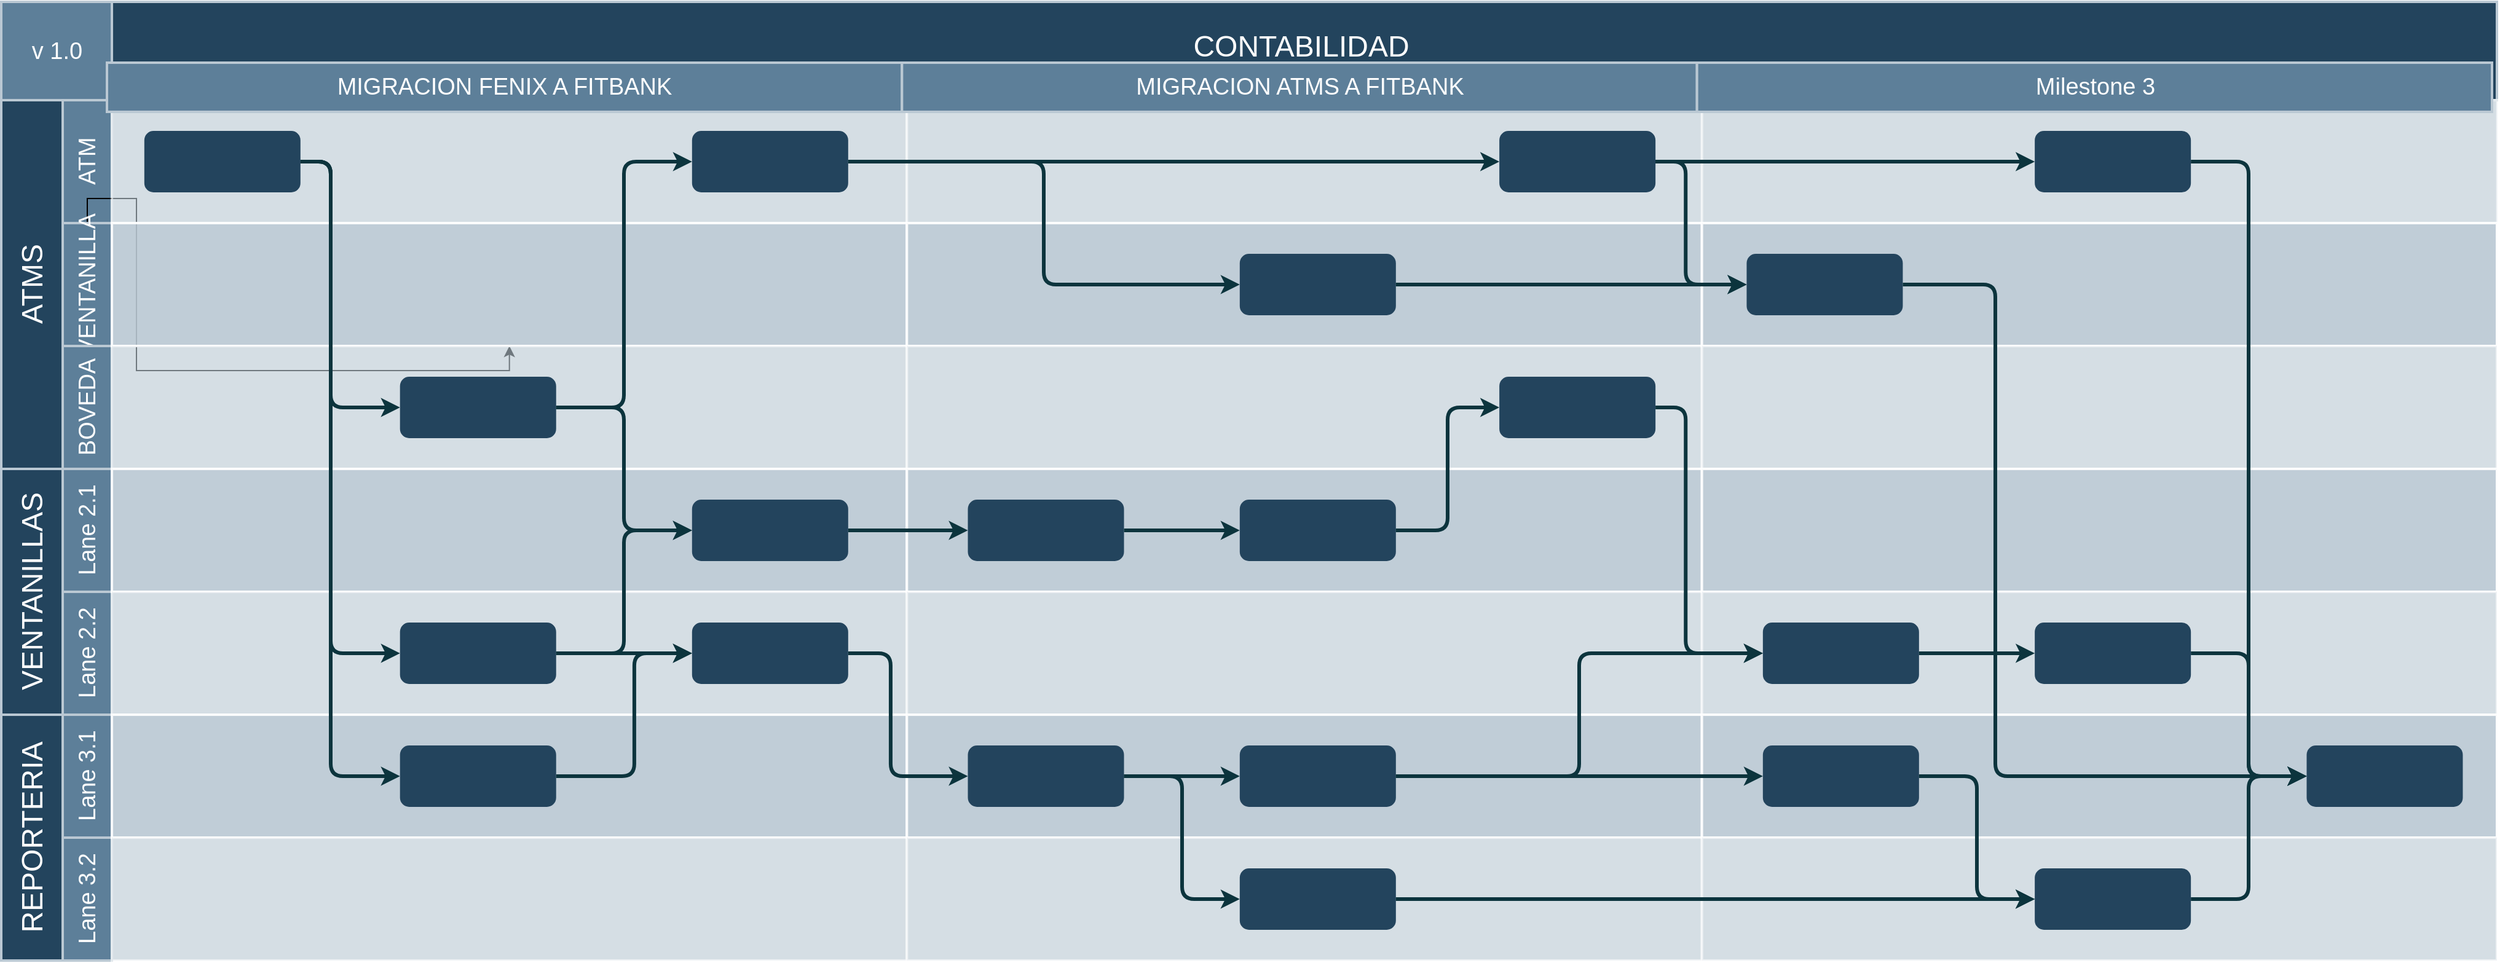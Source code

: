 <mxfile version="20.8.10" type="github" pages="4">
  <diagram id="6a731a19-8d31-9384-78a2-239565b7b9f0" name="Page-1">
    <mxGraphModel dx="1104" dy="-360" grid="1" gridSize="10" guides="1" tooltips="1" connect="1" arrows="1" fold="1" page="1" pageScale="1" pageWidth="1169" pageHeight="827" background="none" math="0" shadow="0">
      <root>
        <mxCell id="0" />
        <mxCell id="1" parent="0" />
        <mxCell id="56" value="CONTABILIDAD" style="strokeColor=#BAC8D3;fillColor=#23445D;fontSize=24;strokeWidth=2;fontFamily=Helvetica;html=1;fontColor=#FFFFFF;fontStyle=0;spacingBottom=8;spacingRight=0;spacingLeft=83;" parent="1" vertex="1">
          <mxGeometry x="154" y="850.5" width="2030" height="80" as="geometry" />
        </mxCell>
        <mxCell id="57" value="ATMS" style="strokeColor=#BAC8D3;fillColor=#23445D;fontSize=24;strokeWidth=2;horizontal=0;fontFamily=Helvetica;html=1;fontColor=#FFFFFF;fontStyle=0" parent="1" vertex="1">
          <mxGeometry x="154" y="930.5" width="50" height="300" as="geometry" />
        </mxCell>
        <mxCell id="58" value="ATM" style="strokeColor=#BAC8D3;fillColor=#5d7f99;fontSize=19;strokeWidth=2;horizontal=0;fontFamily=Helvetica;html=1;labelBackgroundColor=none;fontColor=#FFFFFF;" parent="1" vertex="1">
          <mxGeometry x="204" y="930.5" width="40" height="100" as="geometry" />
        </mxCell>
        <mxCell id="59" value="v 1.0" style="strokeColor=#BAC8D3;fillColor=#5d7f99;fontSize=19;strokeWidth=2;fontFamily=Helvetica;html=1;labelBackgroundColor=none;fontColor=#FFFFFF;" parent="1" vertex="1">
          <mxGeometry x="154" y="850.5" width="90" height="80" as="geometry" />
        </mxCell>
        <mxCell id="NTstDmenuC4A9_aLlz0u-143" value="" style="edgeStyle=orthogonalEdgeStyle;rounded=0;orthogonalLoop=1;jettySize=auto;html=1;" parent="1" source="60" target="69" edge="1">
          <mxGeometry relative="1" as="geometry" />
        </mxCell>
        <mxCell id="60" value="VENTANILLA" style="strokeColor=#BAC8D3;fillColor=#5d7f99;fontSize=19;strokeWidth=2;horizontal=0;fontFamily=Helvetica;html=1;labelBackgroundColor=none;fontColor=#FFFFFF;" parent="1" vertex="1">
          <mxGeometry x="204" y="1030.5" width="40" height="100" as="geometry" />
        </mxCell>
        <mxCell id="61" value="BOVEDA" style="strokeColor=#BAC8D3;fillColor=#5d7f99;fontSize=19;strokeWidth=2;horizontal=0;fontFamily=Helvetica;html=1;labelBackgroundColor=none;fontColor=#FFFFFF;" parent="1" vertex="1">
          <mxGeometry x="204" y="1130.5" width="40" height="100" as="geometry" />
        </mxCell>
        <mxCell id="62" value="Lane 2.2" style="strokeColor=#BAC8D3;fillColor=#5d7f99;fontSize=19;strokeWidth=2;horizontal=0;fontFamily=Helvetica;html=1;labelBackgroundColor=none;fontColor=#FFFFFF;" parent="1" vertex="1">
          <mxGeometry x="204" y="1330.5" width="40" height="100" as="geometry" />
        </mxCell>
        <mxCell id="63" value="Lane 2.1" style="strokeColor=#BAC8D3;fillColor=#5d7f99;fontSize=19;strokeWidth=2;horizontal=0;fontFamily=Helvetica;html=1;labelBackgroundColor=none;fontColor=#FFFFFF;" parent="1" vertex="1">
          <mxGeometry x="204" y="1230.5" width="40" height="100" as="geometry" />
        </mxCell>
        <mxCell id="64" value="VENTANILLAS" style="strokeColor=#BAC8D3;fillColor=#23445D;fontSize=24;strokeWidth=2;horizontal=0;fontFamily=Helvetica;html=1;fontColor=#FFFFFF;fontStyle=0" parent="1" vertex="1">
          <mxGeometry x="154" y="1230.5" width="50" height="200" as="geometry" />
        </mxCell>
        <mxCell id="65" value="Lane 3.2" style="strokeColor=#BAC8D3;fillColor=#5d7f99;fontSize=19;strokeWidth=2;horizontal=0;fontFamily=Helvetica;html=1;labelBackgroundColor=none;fontColor=#FFFFFF;" parent="1" vertex="1">
          <mxGeometry x="204" y="1530.5" width="40" height="100" as="geometry" />
        </mxCell>
        <mxCell id="66" value="Lane 3.1" style="strokeColor=#BAC8D3;fillColor=#5d7f99;fontSize=19;strokeWidth=2;horizontal=0;fontFamily=Helvetica;html=1;labelBackgroundColor=none;fontColor=#FFFFFF;" parent="1" vertex="1">
          <mxGeometry x="204" y="1430.5" width="40" height="100" as="geometry" />
        </mxCell>
        <mxCell id="67" value="REPORTERIA" style="strokeColor=#BAC8D3;fillColor=#23445D;fontSize=24;strokeWidth=2;horizontal=0;fontFamily=Helvetica;html=1;fontColor=#FFFFFF;fontStyle=0" parent="1" vertex="1">
          <mxGeometry x="154" y="1430.5" width="50" height="200" as="geometry" />
        </mxCell>
        <mxCell id="68" value="" style="strokeColor=#FFFFFF;fillColor=#BAC8D3;fontSize=18;strokeWidth=2;fontFamily=Helvetica;html=1;opacity=60;" parent="1" vertex="1">
          <mxGeometry x="244" y="930.5" width="646.667" height="100" as="geometry" />
        </mxCell>
        <mxCell id="69" value="" style="strokeColor=#FFFFFF;fillColor=#BAC8D3;fontSize=18;strokeWidth=2;fontFamily=Helvetica;html=1;opacity=90;" parent="1" vertex="1">
          <mxGeometry x="244" y="1030.5" width="646.667" height="100" as="geometry" />
        </mxCell>
        <mxCell id="70" value="" style="strokeColor=#FFFFFF;fillColor=#BAC8D3;fontSize=18;strokeWidth=2;fontFamily=Helvetica;html=1;opacity=60;" parent="1" vertex="1">
          <mxGeometry x="244" y="1130.5" width="646.667" height="100" as="geometry" />
        </mxCell>
        <mxCell id="71" value="" style="strokeColor=#FFFFFF;fillColor=#BAC8D3;fontSize=18;strokeWidth=2;fontFamily=Helvetica;html=1;opacity=90;" parent="1" vertex="1">
          <mxGeometry x="244" y="1230.5" width="646.667" height="100" as="geometry" />
        </mxCell>
        <mxCell id="72" value="" style="strokeColor=#FFFFFF;fillColor=#BAC8D3;fontSize=18;strokeWidth=2;fontFamily=Helvetica;html=1;opacity=60;" parent="1" vertex="1">
          <mxGeometry x="244" y="1330.5" width="646.667" height="100" as="geometry" />
        </mxCell>
        <mxCell id="73" value="" style="strokeColor=#FFFFFF;fillColor=#BAC8D3;fontSize=18;strokeWidth=2;fontFamily=Helvetica;html=1;opacity=90;" parent="1" vertex="1">
          <mxGeometry x="244" y="1430.5" width="646.667" height="100" as="geometry" />
        </mxCell>
        <mxCell id="74" value="" style="strokeColor=#FFFFFF;fillColor=#BAC8D3;fontSize=18;strokeWidth=2;fontFamily=Helvetica;html=1;opacity=60;" parent="1" vertex="1">
          <mxGeometry x="244" y="1530.5" width="646.667" height="100" as="geometry" />
        </mxCell>
        <mxCell id="75" value="" style="strokeColor=#FFFFFF;fillColor=#BAC8D3;fontSize=18;strokeWidth=2;fontFamily=Helvetica;html=1;opacity=60;" parent="1" vertex="1">
          <mxGeometry x="890.667" y="930.5" width="647" height="100" as="geometry" />
        </mxCell>
        <mxCell id="76" value="" style="strokeColor=#FFFFFF;fillColor=#BAC8D3;fontSize=18;strokeWidth=2;fontFamily=Helvetica;html=1;opacity=90;" parent="1" vertex="1">
          <mxGeometry x="890.667" y="1030.5" width="646.667" height="100" as="geometry" />
        </mxCell>
        <mxCell id="77" value="" style="strokeColor=#FFFFFF;fillColor=#BAC8D3;fontSize=18;strokeWidth=2;fontFamily=Helvetica;html=1;opacity=60;" parent="1" vertex="1">
          <mxGeometry x="890.667" y="1130.5" width="646.667" height="100" as="geometry" />
        </mxCell>
        <mxCell id="78" value="" style="strokeColor=#FFFFFF;fillColor=#BAC8D3;fontSize=18;strokeWidth=2;fontFamily=Helvetica;html=1;opacity=90;" parent="1" vertex="1">
          <mxGeometry x="890.667" y="1230.5" width="646.667" height="100" as="geometry" />
        </mxCell>
        <mxCell id="79" value="" style="strokeColor=#FFFFFF;fillColor=#BAC8D3;fontSize=18;strokeWidth=2;fontFamily=Helvetica;html=1;opacity=60;" parent="1" vertex="1">
          <mxGeometry x="890.667" y="1330.5" width="646.667" height="100" as="geometry" />
        </mxCell>
        <mxCell id="80" value="" style="strokeColor=#FFFFFF;fillColor=#BAC8D3;fontSize=18;strokeWidth=2;fontFamily=Helvetica;html=1;opacity=90;" parent="1" vertex="1">
          <mxGeometry x="890.667" y="1430.5" width="646.667" height="100" as="geometry" />
        </mxCell>
        <mxCell id="81" value="" style="strokeColor=#FFFFFF;fillColor=#BAC8D3;fontSize=18;strokeWidth=2;fontFamily=Helvetica;html=1;opacity=60;fontStyle=4" parent="1" vertex="1">
          <mxGeometry x="890.667" y="1530.5" width="646.667" height="100" as="geometry" />
        </mxCell>
        <mxCell id="82" value="" style="strokeColor=#FFFFFF;fillColor=#BAC8D3;fontSize=18;strokeWidth=2;fontFamily=Helvetica;html=1;opacity=60;" parent="1" vertex="1">
          <mxGeometry x="1537.333" y="930.5" width="647" height="100" as="geometry" />
        </mxCell>
        <mxCell id="83" value="" style="strokeColor=#FFFFFF;fillColor=#BAC8D3;fontSize=18;strokeWidth=2;fontFamily=Helvetica;html=1;opacity=90;" parent="1" vertex="1">
          <mxGeometry x="1537.333" y="1030.5" width="646.667" height="100" as="geometry" />
        </mxCell>
        <mxCell id="84" value="" style="strokeColor=#FFFFFF;fillColor=#BAC8D3;fontSize=18;strokeWidth=2;fontFamily=Helvetica;html=1;opacity=60;" parent="1" vertex="1">
          <mxGeometry x="1537.333" y="1130.5" width="646.667" height="100" as="geometry" />
        </mxCell>
        <mxCell id="85" value="" style="strokeColor=#FFFFFF;fillColor=#BAC8D3;fontSize=18;strokeWidth=2;fontFamily=Helvetica;html=1;opacity=90;" parent="1" vertex="1">
          <mxGeometry x="1537.333" y="1230.5" width="646.667" height="100" as="geometry" />
        </mxCell>
        <mxCell id="86" value="" style="strokeColor=#FFFFFF;fillColor=#BAC8D3;fontSize=18;strokeWidth=2;fontFamily=Helvetica;html=1;opacity=60;" parent="1" vertex="1">
          <mxGeometry x="1537.333" y="1330.5" width="646.667" height="100" as="geometry" />
        </mxCell>
        <mxCell id="87" value="" style="strokeColor=#FFFFFF;fillColor=#BAC8D3;fontSize=18;strokeWidth=2;fontFamily=Helvetica;html=1;opacity=90;" parent="1" vertex="1">
          <mxGeometry x="1537.333" y="1430.5" width="646.667" height="100" as="geometry" />
        </mxCell>
        <mxCell id="88" value="" style="strokeColor=#FFFFFF;fillColor=#BAC8D3;fontSize=18;strokeWidth=2;fontFamily=Helvetica;html=1;opacity=60;fontStyle=4" parent="1" vertex="1">
          <mxGeometry x="1537.333" y="1530.5" width="646.667" height="100" as="geometry" />
        </mxCell>
        <mxCell id="89" style="edgeStyle=orthogonalEdgeStyle;rounded=1;jumpStyle=none;html=1;exitX=1;exitY=0.5;entryX=0;entryY=0.5;labelBackgroundColor=#ffffff;startArrow=none;startFill=0;endArrow=classic;jettySize=auto;orthogonalLoop=1;strokeColor=#0C343D;strokeWidth=3;fontFamily=Helvetica;fontSize=11;fontColor=#000000;" parent="1" source="90" target="92" edge="1">
          <mxGeometry relative="1" as="geometry">
            <Array as="points">
              <mxPoint x="422" y="980.5" />
              <mxPoint x="422" y="1180.5" />
            </Array>
          </mxGeometry>
        </mxCell>
        <mxCell id="90" value="" style="rounded=1;fillColor=#23445D;strokeColor=none;strokeWidth=2;fontFamily=Helvetica;html=1;gradientColor=none;" parent="1" vertex="1">
          <mxGeometry x="270.395" y="955.5" width="127" height="50" as="geometry" />
        </mxCell>
        <mxCell id="91" value="" style="rounded=1;fillColor=#23445D;strokeColor=none;strokeWidth=2;fontFamily=Helvetica;html=1;gradientColor=none;" parent="1" vertex="1">
          <mxGeometry x="715.905" y="955.5" width="127" height="50" as="geometry" />
        </mxCell>
        <mxCell id="92" value="" style="rounded=1;fillColor=#23445D;strokeColor=none;strokeWidth=2;fontFamily=Helvetica;html=1;gradientColor=none;" parent="1" vertex="1">
          <mxGeometry x="478.354" y="1155.5" width="127" height="50" as="geometry" />
        </mxCell>
        <mxCell id="93" value="" style="rounded=1;fillColor=#23445D;strokeColor=none;strokeWidth=2;fontFamily=Helvetica;html=1;gradientColor=none;" parent="1" vertex="1">
          <mxGeometry x="715.905" y="1255.5" width="127" height="50" as="geometry" />
        </mxCell>
        <mxCell id="94" value="" style="rounded=1;fillColor=#23445D;strokeColor=none;strokeWidth=2;fontFamily=Helvetica;html=1;gradientColor=none;" parent="1" vertex="1">
          <mxGeometry x="715.905" y="1355.5" width="127" height="50" as="geometry" />
        </mxCell>
        <mxCell id="95" value="" style="rounded=1;fillColor=#23445D;strokeColor=none;strokeWidth=2;fontFamily=Helvetica;html=1;gradientColor=none;" parent="1" vertex="1">
          <mxGeometry x="478.354" y="1455.5" width="127" height="50" as="geometry" />
        </mxCell>
        <mxCell id="96" value="" style="rounded=1;fillColor=#23445D;strokeColor=none;strokeWidth=2;fontFamily=Helvetica;html=1;gradientColor=none;" parent="1" vertex="1">
          <mxGeometry x="478.354" y="1355.5" width="127" height="50" as="geometry" />
        </mxCell>
        <mxCell id="97" value="" style="rounded=1;fillColor=#23445D;strokeColor=none;strokeWidth=2;fontFamily=Helvetica;html=1;gradientColor=none;" parent="1" vertex="1">
          <mxGeometry x="1161.415" y="1055.5" width="127" height="50" as="geometry" />
        </mxCell>
        <mxCell id="98" value="" style="rounded=1;fillColor=#23445D;strokeColor=none;strokeWidth=2;fontFamily=Helvetica;html=1;gradientColor=none;" parent="1" vertex="1">
          <mxGeometry x="1372.571" y="955.5" width="127" height="50" as="geometry" />
        </mxCell>
        <mxCell id="99" value="" style="rounded=1;fillColor=#23445D;strokeColor=none;strokeWidth=2;gradientColor=none;fontFamily=Helvetica;html=1;" parent="1" vertex="1">
          <mxGeometry x="2029.238" y="1455.5" width="127" height="50" as="geometry" />
        </mxCell>
        <mxCell id="100" value="" style="rounded=1;fillColor=#23445D;strokeColor=none;strokeWidth=2;fontFamily=Helvetica;html=1;gradientColor=none;" parent="1" vertex="1">
          <mxGeometry x="1161.415" y="1255.5" width="127" height="50" as="geometry" />
        </mxCell>
        <mxCell id="101" value="" style="rounded=1;fillColor=#23445D;strokeColor=none;strokeWidth=2;fontFamily=Helvetica;html=1;gradientColor=none;" parent="1" vertex="1">
          <mxGeometry x="1161.415" y="1555.5" width="127" height="50" as="geometry" />
        </mxCell>
        <mxCell id="102" value="" style="rounded=1;fillColor=#23445D;strokeColor=none;strokeWidth=2;fontFamily=Helvetica;html=1;gradientColor=none;" parent="1" vertex="1">
          <mxGeometry x="940.259" y="1455.5" width="127" height="50" as="geometry" />
        </mxCell>
        <mxCell id="103" value="" style="rounded=1;fillColor=#23445D;strokeColor=none;strokeWidth=2;fontFamily=Helvetica;html=1;gradientColor=none;" parent="1" vertex="1">
          <mxGeometry x="1161.415" y="1455.5" width="127" height="50" as="geometry" />
        </mxCell>
        <mxCell id="104" value="" style="rounded=1;fillColor=#23445D;strokeColor=none;strokeWidth=2;fontFamily=Helvetica;html=1;gradientColor=none;" parent="1" vertex="1">
          <mxGeometry x="940.259" y="1255.5" width="127" height="50" as="geometry" />
        </mxCell>
        <mxCell id="105" value="" style="rounded=1;fillColor=#23445D;strokeColor=none;strokeWidth=2;fontFamily=Helvetica;html=1;gradientColor=none;" parent="1" vertex="1">
          <mxGeometry x="1372.571" y="1155.5" width="127" height="50" as="geometry" />
        </mxCell>
        <mxCell id="106" value="" style="rounded=1;fillColor=#23445D;strokeColor=none;strokeWidth=2;gradientColor=none;fontFamily=Helvetica;html=1;" parent="1" vertex="1">
          <mxGeometry x="1586.925" y="1355.5" width="127" height="50" as="geometry" />
        </mxCell>
        <mxCell id="107" value="" style="rounded=1;fillColor=#23445D;strokeColor=none;strokeWidth=2;gradientColor=none;fontFamily=Helvetica;html=1;" parent="1" vertex="1">
          <mxGeometry x="1808.082" y="1355.5" width="127" height="50" as="geometry" />
        </mxCell>
        <mxCell id="108" value="" style="rounded=1;fillColor=#23445D;strokeColor=none;strokeWidth=2;gradientColor=none;fontFamily=Helvetica;html=1;" parent="1" vertex="1">
          <mxGeometry x="1573.728" y="1055.5" width="127" height="50" as="geometry" />
        </mxCell>
        <mxCell id="109" value="" style="rounded=1;fillColor=#23445D;strokeColor=none;strokeWidth=2;gradientColor=none;fontFamily=Helvetica;html=1;" parent="1" vertex="1">
          <mxGeometry x="1586.925" y="1455.5" width="127" height="50" as="geometry" />
        </mxCell>
        <mxCell id="110" value="" style="rounded=1;fillColor=#23445D;strokeColor=none;strokeWidth=2;gradientColor=none;fontFamily=Helvetica;html=1;" parent="1" vertex="1">
          <mxGeometry x="1808.082" y="1555.5" width="127" height="50" as="geometry" />
        </mxCell>
        <mxCell id="111" value="" style="rounded=1;fillColor=#23445D;strokeColor=none;strokeWidth=2;gradientColor=none;fontFamily=Helvetica;html=1;" parent="1" vertex="1">
          <mxGeometry x="1808.082" y="955.5" width="127" height="50" as="geometry" />
        </mxCell>
        <mxCell id="112" value="" style="edgeStyle=elbowEdgeStyle;elbow=horizontal;strokeWidth=3;strokeColor=#0C343D;fontFamily=Helvetica;html=1;" parent="1" source="90" target="96" edge="1">
          <mxGeometry x="6.449" y="830.5" width="131.973" height="100" as="geometry">
            <mxPoint x="6.449" y="930.5" as="sourcePoint" />
            <mxPoint x="138.422" y="830.5" as="targetPoint" />
            <Array as="points">
              <mxPoint x="422" y="1193.5" />
            </Array>
          </mxGeometry>
        </mxCell>
        <mxCell id="113" value="" style="edgeStyle=elbowEdgeStyle;elbow=horizontal;strokeWidth=3;strokeColor=#0C343D;fontFamily=Helvetica;html=1;" parent="1" source="90" target="95" edge="1">
          <mxGeometry x="6.449" y="830.5" width="131.973" height="100" as="geometry">
            <mxPoint x="6.449" y="930.5" as="sourcePoint" />
            <mxPoint x="138.422" y="830.5" as="targetPoint" />
            <Array as="points">
              <mxPoint x="422" y="1102.5" />
            </Array>
          </mxGeometry>
        </mxCell>
        <mxCell id="114" value="" style="edgeStyle=elbowEdgeStyle;elbow=horizontal;strokeWidth=3;strokeColor=#0C343D;fontFamily=Helvetica;html=1;" parent="1" source="92" target="91" edge="1">
          <mxGeometry x="6.449" y="830.5" width="131.973" height="100" as="geometry">
            <mxPoint x="6.449" y="930.5" as="sourcePoint" />
            <mxPoint x="138.422" y="830.5" as="targetPoint" />
          </mxGeometry>
        </mxCell>
        <mxCell id="115" value="" style="edgeStyle=elbowEdgeStyle;elbow=horizontal;strokeWidth=3;strokeColor=#0C343D;fontFamily=Helvetica;html=1;" parent="1" source="92" target="93" edge="1">
          <mxGeometry x="6.449" y="830.5" width="131.973" height="100" as="geometry">
            <mxPoint x="6.449" y="930.5" as="sourcePoint" />
            <mxPoint x="138.422" y="830.5" as="targetPoint" />
          </mxGeometry>
        </mxCell>
        <mxCell id="116" value="" style="edgeStyle=elbowEdgeStyle;elbow=horizontal;strokeWidth=3;strokeColor=#0C343D;fontFamily=Helvetica;html=1;" parent="1" source="96" target="93" edge="1">
          <mxGeometry x="6.449" y="830.5" width="131.973" height="100" as="geometry">
            <mxPoint x="6.449" y="930.5" as="sourcePoint" />
            <mxPoint x="138.422" y="830.5" as="targetPoint" />
          </mxGeometry>
        </mxCell>
        <mxCell id="117" value="" style="edgeStyle=elbowEdgeStyle;elbow=horizontal;strokeWidth=3;strokeColor=#0C343D;fontFamily=Helvetica;html=1;" parent="1" source="96" target="94" edge="1">
          <mxGeometry x="6.449" y="830.5" width="131.973" height="100" as="geometry">
            <mxPoint x="6.449" y="930.5" as="sourcePoint" />
            <mxPoint x="138.422" y="830.5" as="targetPoint" />
          </mxGeometry>
        </mxCell>
        <mxCell id="118" value="" style="edgeStyle=elbowEdgeStyle;elbow=horizontal;strokeWidth=3;strokeColor=#0C343D;fontFamily=Helvetica;html=1;" parent="1" source="95" target="94" edge="1">
          <mxGeometry x="6.449" y="830.5" width="131.973" height="100" as="geometry">
            <mxPoint x="6.449" y="930.5" as="sourcePoint" />
            <mxPoint x="138.422" y="830.5" as="targetPoint" />
            <Array as="points">
              <mxPoint x="668.952" y="1434.5" />
            </Array>
          </mxGeometry>
        </mxCell>
        <mxCell id="119" value="" style="edgeStyle=elbowEdgeStyle;elbow=horizontal;strokeWidth=3;strokeColor=#0C343D;fontFamily=Helvetica;html=1;" parent="1" source="91" target="97" edge="1">
          <mxGeometry x="6.449" y="830.5" width="131.973" height="100" as="geometry">
            <mxPoint x="6.449" y="930.5" as="sourcePoint" />
            <mxPoint x="138.422" y="830.5" as="targetPoint" />
          </mxGeometry>
        </mxCell>
        <mxCell id="120" value="" style="edgeStyle=elbowEdgeStyle;elbow=horizontal;strokeWidth=3;strokeColor=#0C343D;fontFamily=Helvetica;html=1;" parent="1" source="93" target="104" edge="1">
          <mxGeometry x="6.449" y="830.5" width="131.973" height="100" as="geometry">
            <mxPoint x="6.449" y="930.5" as="sourcePoint" />
            <mxPoint x="138.422" y="830.5" as="targetPoint" />
          </mxGeometry>
        </mxCell>
        <mxCell id="121" value="" style="edgeStyle=elbowEdgeStyle;elbow=horizontal;strokeWidth=3;strokeColor=#0C343D;fontFamily=Helvetica;html=1;" parent="1" source="104" target="100" edge="1">
          <mxGeometry x="6.449" y="830.5" width="131.973" height="100" as="geometry">
            <mxPoint x="6.449" y="930.5" as="sourcePoint" />
            <mxPoint x="138.422" y="830.5" as="targetPoint" />
          </mxGeometry>
        </mxCell>
        <mxCell id="122" value="" style="edgeStyle=elbowEdgeStyle;elbow=horizontal;strokeWidth=3;strokeColor=#0C343D;fontFamily=Helvetica;html=1;" parent="1" source="91" target="98" edge="1">
          <mxGeometry x="6.449" y="830.5" width="131.973" height="100" as="geometry">
            <mxPoint x="6.449" y="930.5" as="sourcePoint" />
            <mxPoint x="138.422" y="830.5" as="targetPoint" />
          </mxGeometry>
        </mxCell>
        <mxCell id="123" value="" style="edgeStyle=elbowEdgeStyle;elbow=horizontal;strokeWidth=3;strokeColor=#0C343D;fontFamily=Helvetica;html=1;" parent="1" source="94" target="102" edge="1">
          <mxGeometry x="6.449" y="830.5" width="131.973" height="100" as="geometry">
            <mxPoint x="6.449" y="930.5" as="sourcePoint" />
            <mxPoint x="138.422" y="830.5" as="targetPoint" />
            <Array as="points">
              <mxPoint x="877.469" y="1430.5" />
            </Array>
          </mxGeometry>
        </mxCell>
        <mxCell id="124" value="" style="edgeStyle=elbowEdgeStyle;elbow=horizontal;strokeWidth=3;strokeColor=#0C343D;fontFamily=Helvetica;html=1;" parent="1" source="102" target="103" edge="1">
          <mxGeometry x="6.449" y="830.5" width="131.973" height="100" as="geometry">
            <mxPoint x="6.449" y="930.5" as="sourcePoint" />
            <mxPoint x="138.422" y="830.5" as="targetPoint" />
          </mxGeometry>
        </mxCell>
        <mxCell id="125" value="" style="edgeStyle=elbowEdgeStyle;elbow=horizontal;strokeWidth=3;strokeColor=#0C343D;fontFamily=Helvetica;html=1;" parent="1" source="102" target="101" edge="1">
          <mxGeometry x="6.449" y="830.5" width="131.973" height="100" as="geometry">
            <mxPoint x="6.449" y="930.5" as="sourcePoint" />
            <mxPoint x="138.422" y="830.5" as="targetPoint" />
          </mxGeometry>
        </mxCell>
        <mxCell id="126" value="" style="edgeStyle=elbowEdgeStyle;elbow=horizontal;strokeWidth=3;strokeColor=#0C343D;fontFamily=Helvetica;html=1;" parent="1" source="101" target="110" edge="1">
          <mxGeometry x="6.449" y="830.5" width="131.973" height="100" as="geometry">
            <mxPoint x="6.449" y="930.5" as="sourcePoint" />
            <mxPoint x="138.422" y="830.5" as="targetPoint" />
          </mxGeometry>
        </mxCell>
        <mxCell id="127" value="" style="edgeStyle=elbowEdgeStyle;elbow=horizontal;strokeWidth=3;strokeColor=#0C343D;fontFamily=Helvetica;html=1;" parent="1" source="110" target="99" edge="1">
          <mxGeometry x="6.449" y="830.5" width="131.973" height="100" as="geometry">
            <mxPoint x="6.449" y="930.5" as="sourcePoint" />
            <mxPoint x="138.422" y="830.5" as="targetPoint" />
          </mxGeometry>
        </mxCell>
        <mxCell id="128" value="" style="edgeStyle=elbowEdgeStyle;elbow=horizontal;strokeWidth=3;strokeColor=#0C343D;fontFamily=Helvetica;html=1;" parent="1" source="108" target="99" edge="1">
          <mxGeometry x="6.449" y="830.5" width="131.973" height="100" as="geometry">
            <mxPoint x="6.449" y="930.5" as="sourcePoint" />
            <mxPoint x="138.422" y="830.5" as="targetPoint" />
            <Array as="points">
              <mxPoint x="1776" y="1280.5" />
            </Array>
          </mxGeometry>
        </mxCell>
        <mxCell id="129" value="" style="edgeStyle=elbowEdgeStyle;elbow=horizontal;strokeWidth=3;strokeColor=#0C343D;fontFamily=Helvetica;html=1;" parent="1" source="109" target="110" edge="1">
          <mxGeometry x="6.449" y="830.5" width="131.973" height="100" as="geometry">
            <mxPoint x="6.449" y="930.5" as="sourcePoint" />
            <mxPoint x="138.422" y="830.5" as="targetPoint" />
          </mxGeometry>
        </mxCell>
        <mxCell id="130" value="" style="edgeStyle=elbowEdgeStyle;elbow=horizontal;strokeWidth=3;strokeColor=#0C343D;fontFamily=Helvetica;html=1;" parent="1" source="103" target="106" edge="1">
          <mxGeometry x="6.449" y="830.5" width="131.973" height="100" as="geometry">
            <mxPoint x="6.449" y="930.5" as="sourcePoint" />
            <mxPoint x="138.422" y="830.5" as="targetPoint" />
          </mxGeometry>
        </mxCell>
        <mxCell id="131" value="" style="edgeStyle=elbowEdgeStyle;elbow=horizontal;strokeWidth=3;strokeColor=#0C343D;fontFamily=Helvetica;html=1;" parent="1" source="103" target="109" edge="1">
          <mxGeometry x="6.449" y="830.5" width="131.973" height="100" as="geometry">
            <mxPoint x="6.449" y="930.5" as="sourcePoint" />
            <mxPoint x="138.422" y="830.5" as="targetPoint" />
          </mxGeometry>
        </mxCell>
        <mxCell id="132" value="" style="edgeStyle=elbowEdgeStyle;elbow=horizontal;strokeWidth=3;strokeColor=#0C343D;fontFamily=Helvetica;html=1;" parent="1" source="100" target="105" edge="1">
          <mxGeometry x="6.449" y="830.5" width="131.973" height="100" as="geometry">
            <mxPoint x="6.449" y="930.5" as="sourcePoint" />
            <mxPoint x="138.422" y="830.5" as="targetPoint" />
          </mxGeometry>
        </mxCell>
        <mxCell id="133" value="" style="edgeStyle=elbowEdgeStyle;elbow=horizontal;strokeWidth=3;strokeColor=#0C343D;fontFamily=Helvetica;html=1;" parent="1" source="97" target="108" edge="1">
          <mxGeometry x="6.449" y="830.5" width="131.973" height="100" as="geometry">
            <mxPoint x="6.449" y="930.5" as="sourcePoint" />
            <mxPoint x="138.422" y="830.5" as="targetPoint" />
          </mxGeometry>
        </mxCell>
        <mxCell id="134" value="" style="edgeStyle=elbowEdgeStyle;elbow=horizontal;strokeWidth=3;strokeColor=#0C343D;fontFamily=Helvetica;html=1;" parent="1" source="98" target="108" edge="1">
          <mxGeometry x="6.449" y="830.5" width="131.973" height="100" as="geometry">
            <mxPoint x="6.449" y="930.5" as="sourcePoint" />
            <mxPoint x="138.422" y="830.5" as="targetPoint" />
            <Array as="points">
              <mxPoint x="1524.136" y="1030.5" />
            </Array>
          </mxGeometry>
        </mxCell>
        <mxCell id="135" value="" style="edgeStyle=elbowEdgeStyle;elbow=horizontal;strokeWidth=3;strokeColor=#0C343D;fontFamily=Helvetica;html=1;" parent="1" source="98" target="111" edge="1">
          <mxGeometry x="6.449" y="830.5" width="131.973" height="100" as="geometry">
            <mxPoint x="6.449" y="930.5" as="sourcePoint" />
            <mxPoint x="138.422" y="830.5" as="targetPoint" />
          </mxGeometry>
        </mxCell>
        <mxCell id="136" value="" style="edgeStyle=elbowEdgeStyle;elbow=horizontal;strokeWidth=3;strokeColor=#0C343D;fontFamily=Helvetica;html=1;" parent="1" source="111" target="99" edge="1">
          <mxGeometry x="6.449" y="830.5" width="131.973" height="100" as="geometry">
            <mxPoint x="6.449" y="930.5" as="sourcePoint" />
            <mxPoint x="138.422" y="830.5" as="targetPoint" />
          </mxGeometry>
        </mxCell>
        <mxCell id="137" value="" style="edgeStyle=elbowEdgeStyle;elbow=horizontal;strokeWidth=3;strokeColor=#0C343D;fontFamily=Helvetica;html=1;" parent="1" source="107" target="99" edge="1">
          <mxGeometry x="6.449" y="830.5" width="131.973" height="100" as="geometry">
            <mxPoint x="6.449" y="930.5" as="sourcePoint" />
            <mxPoint x="138.422" y="830.5" as="targetPoint" />
          </mxGeometry>
        </mxCell>
        <mxCell id="138" value="" style="edgeStyle=elbowEdgeStyle;elbow=horizontal;strokeWidth=3;strokeColor=#0C343D;fontFamily=Helvetica;html=1;" parent="1" source="106" target="107" edge="1">
          <mxGeometry x="6.449" y="830.5" width="131.973" height="100" as="geometry">
            <mxPoint x="6.449" y="930.5" as="sourcePoint" />
            <mxPoint x="138.422" y="830.5" as="targetPoint" />
          </mxGeometry>
        </mxCell>
        <mxCell id="139" value="" style="edgeStyle=elbowEdgeStyle;elbow=horizontal;strokeWidth=3;strokeColor=#0C343D;fontFamily=Helvetica;html=1;" parent="1" source="105" target="106" edge="1">
          <mxGeometry x="6.449" y="830.5" width="131.973" height="100" as="geometry">
            <mxPoint x="6.449" y="930.5" as="sourcePoint" />
            <mxPoint x="138.422" y="830.5" as="targetPoint" />
            <Array as="points">
              <mxPoint x="1524.136" y="1280.5" />
            </Array>
          </mxGeometry>
        </mxCell>
        <mxCell id="140" value="" style="group" parent="1" vertex="1" connectable="0">
          <mxGeometry x="240" y="900" width="646.667" height="40" as="geometry" />
        </mxCell>
        <mxCell id="141" value="MIGRACION FENIX A FITBANK" style="strokeColor=#BAC8D3;fillColor=#5d7f99;fontSize=19;strokeWidth=2;fontFamily=Helvetica;html=1;labelBackgroundColor=none;fontColor=#FFFFFF;" parent="140" vertex="1">
          <mxGeometry width="646.666" height="40" as="geometry" />
        </mxCell>
        <mxCell id="142" value="MIGRACION ATMS A FITBANK" style="strokeColor=#BAC8D3;fillColor=#5d7f99;fontSize=19;strokeWidth=2;fontFamily=Helvetica;html=1;labelBackgroundColor=none;fontColor=#FFFFFF;" parent="140" vertex="1">
          <mxGeometry x="646.666" width="646.666" height="40" as="geometry" />
        </mxCell>
        <mxCell id="143" value="Milestone 3" style="strokeColor=#BAC8D3;fillColor=#5d7f99;fontSize=19;strokeWidth=2;fontFamily=Helvetica;html=1;labelBackgroundColor=none;fontColor=#FFFFFF;" parent="140" vertex="1">
          <mxGeometry x="1293.331" width="646.667" height="40" as="geometry" />
        </mxCell>
      </root>
    </mxGraphModel>
  </diagram>
  <diagram id="gg17uAuB2bL-8LW6y9lc" name="Página-2">
    <mxGraphModel dx="1120" dy="-343" grid="1" gridSize="10" guides="1" tooltips="1" connect="1" arrows="1" fold="1" page="1" pageScale="1" pageWidth="1169" pageHeight="827" math="0" shadow="0">
      <root>
        <mxCell id="NUqxxVerFkx9y87lDyha-0" />
        <mxCell id="NUqxxVerFkx9y87lDyha-1" parent="NUqxxVerFkx9y87lDyha-0" />
        <mxCell id="8A9vrrkWSmD-82M5Jxp4-0" value="CONTABILIDAD" style="strokeColor=#BAC8D3;fillColor=#23445D;fontSize=24;strokeWidth=2;fontFamily=Helvetica;html=1;fontColor=#FFFFFF;fontStyle=0;spacingBottom=8;spacingRight=0;spacingLeft=83;" parent="NUqxxVerFkx9y87lDyha-1" vertex="1">
          <mxGeometry x="154" y="850.5" width="966" height="80" as="geometry" />
        </mxCell>
        <mxCell id="8A9vrrkWSmD-82M5Jxp4-1" value="&lt;font style=&quot;font-size: 14px&quot;&gt;SALDOS DE LA 11 AL MODULO 3&lt;/font&gt;" style="strokeColor=#BAC8D3;fillColor=#23445D;fontSize=24;strokeWidth=2;horizontal=0;fontFamily=Helvetica;html=1;fontColor=#FFFFFF;fontStyle=0" parent="NUqxxVerFkx9y87lDyha-1" vertex="1">
          <mxGeometry x="154" y="930.5" width="50" height="499.5" as="geometry" />
        </mxCell>
        <mxCell id="8A9vrrkWSmD-82M5Jxp4-2" value="ATM" style="strokeColor=#BAC8D3;fillColor=#5d7f99;fontSize=19;strokeWidth=2;horizontal=0;fontFamily=Helvetica;html=1;labelBackgroundColor=none;fontColor=#FFFFFF;" parent="NUqxxVerFkx9y87lDyha-1" vertex="1">
          <mxGeometry x="204" y="930.5" width="40" height="100" as="geometry" />
        </mxCell>
        <mxCell id="8A9vrrkWSmD-82M5Jxp4-3" value="v 1.0" style="strokeColor=#BAC8D3;fillColor=#5d7f99;fontSize=19;strokeWidth=2;fontFamily=Helvetica;html=1;labelBackgroundColor=none;fontColor=#FFFFFF;" parent="NUqxxVerFkx9y87lDyha-1" vertex="1">
          <mxGeometry x="154" y="850.5" width="90" height="80" as="geometry" />
        </mxCell>
        <mxCell id="8A9vrrkWSmD-82M5Jxp4-5" value="&lt;font style=&quot;font-size: 14px&quot;&gt;VENTANILLA&lt;/font&gt;" style="strokeColor=#BAC8D3;fillColor=#5d7f99;fontSize=19;strokeWidth=2;horizontal=0;fontFamily=Helvetica;html=1;labelBackgroundColor=none;fontColor=#FFFFFF;" parent="NUqxxVerFkx9y87lDyha-1" vertex="1">
          <mxGeometry x="204" y="1030.5" width="40" height="109.5" as="geometry" />
        </mxCell>
        <mxCell id="8A9vrrkWSmD-82M5Jxp4-6" value="BOVEDA" style="strokeColor=#BAC8D3;fillColor=#5d7f99;fontSize=19;strokeWidth=2;horizontal=0;fontFamily=Helvetica;html=1;labelBackgroundColor=none;fontColor=#FFFFFF;" parent="NUqxxVerFkx9y87lDyha-1" vertex="1">
          <mxGeometry x="204" y="1130.5" width="40" height="100" as="geometry" />
        </mxCell>
        <mxCell id="8A9vrrkWSmD-82M5Jxp4-14" value="" style="strokeColor=#FFFFFF;fillColor=#BAC8D3;fontSize=18;strokeWidth=2;fontFamily=Helvetica;html=1;opacity=90;" parent="NUqxxVerFkx9y87lDyha-1" vertex="1">
          <mxGeometry x="244" y="1030.5" width="876" height="100" as="geometry" />
        </mxCell>
        <mxCell id="8A9vrrkWSmD-82M5Jxp4-15" value="" style="strokeColor=#FFFFFF;fillColor=#BAC8D3;fontSize=18;strokeWidth=2;fontFamily=Helvetica;html=1;opacity=60;" parent="NUqxxVerFkx9y87lDyha-1" vertex="1">
          <mxGeometry x="244" y="1130.5" width="876" height="100" as="geometry" />
        </mxCell>
        <mxCell id="8A9vrrkWSmD-82M5Jxp4-35" value="Cierre de caja&lt;br&gt;Tarea: Desarrollar &lt;br&gt;Transacción de Cierre de Caja&lt;br&gt;Donde: Core&lt;br&gt;Tiempo: 2 semanas" style="rounded=1;fillColor=#66B2FF;strokeColor=none;strokeWidth=2;fontFamily=Helvetica;html=1;gradientColor=none;" parent="NUqxxVerFkx9y87lDyha-1" vertex="1">
          <mxGeometry x="260" y="1035.5" width="180" height="90" as="geometry" />
        </mxCell>
        <mxCell id="8A9vrrkWSmD-82M5Jxp4-37" value="Reporte de cuadre de caja&lt;br style=&quot;border-color: var(--border-color);&quot;&gt;Tarea: Desarrollar&lt;br style=&quot;border-color: var(--border-color);&quot;&gt;Transacción de Cuadre de Caja&lt;br style=&quot;border-color: var(--border-color);&quot;&gt;Donde: Core&lt;br&gt;Tiempo: 2 semana" style="rounded=1;fillColor=#66B2FF;strokeColor=none;strokeWidth=2;fontFamily=Helvetica;html=1;gradientColor=none;" parent="NUqxxVerFkx9y87lDyha-1" vertex="1">
          <mxGeometry x="460" y="1040" width="180" height="80" as="geometry" />
        </mxCell>
        <mxCell id="PLUYg9wnXDt5H5ee4bgZ-0" value="" style="strokeColor=#FFFFFF;fillColor=#BAC8D3;fontSize=18;strokeWidth=2;fontFamily=Helvetica;html=1;opacity=60;" parent="NUqxxVerFkx9y87lDyha-1" vertex="1">
          <mxGeometry x="242.67" y="930" width="877.33" height="100.5" as="geometry" />
        </mxCell>
        <mxCell id="NjtOf66xX-kEH3B9_qpR-1" value="Ventanilla - ATM - Bóveda&amp;nbsp;&lt;br style=&quot;border-color: var(--border-color);&quot;&gt;Tarea: Desarrollar&lt;br style=&quot;border-color: var(--border-color);&quot;&gt;Transacción de Bóveda - ATM&lt;br&gt;Transacción de ATM - Bóveda&lt;br style=&quot;border-color: var(--border-color);&quot;&gt;Donde: Core&lt;br&gt;Tiempo: 3 semanas" style="rounded=1;fillColor=#66B2FF;strokeColor=none;strokeWidth=2;fontFamily=Helvetica;html=1;gradientColor=none;" parent="NUqxxVerFkx9y87lDyha-1" vertex="1">
          <mxGeometry x="660" y="1040" width="180" height="90" as="geometry" />
        </mxCell>
        <mxCell id="NjtOf66xX-kEH3B9_qpR-3" value="Transmitir Información&lt;br style=&quot;border-color: var(--border-color);&quot;&gt;Tarea: Desarrollar&lt;br style=&quot;border-color: var(--border-color);&quot;&gt;Motor. Microservicio &lt;br&gt;Swtrans - Financiero&lt;br style=&quot;border-color: var(--border-color);&quot;&gt;Donde: Mantenimiento&lt;br&gt;Tiempo: 4 semanas&amp;nbsp;" style="rounded=1;fillColor=#66B2FF;strokeColor=none;strokeWidth=2;fontFamily=Helvetica;html=1;gradientColor=none;" parent="NUqxxVerFkx9y87lDyha-1" vertex="1">
          <mxGeometry x="460" y="936.5" width="180" height="89.5" as="geometry" />
        </mxCell>
        <mxCell id="NjtOf66xX-kEH3B9_qpR-5" value="Capacitaciones de Bóveda&lt;br&gt;Tarea: Capacitación&lt;br&gt;Transacciones de Bóveda&lt;br&gt;Donde: Ventanillas" style="rounded=1;fillColor=#CC99FF;strokeColor=none;strokeWidth=2;fontFamily=Helvetica;html=1;gradientColor=none;" parent="NUqxxVerFkx9y87lDyha-1" vertex="1">
          <mxGeometry x="460" y="1135.5" width="180" height="90" as="geometry" />
        </mxCell>
        <mxCell id="NjtOf66xX-kEH3B9_qpR-6" value="Capacitaciones de Ventanilla&lt;br&gt;Tarea: Capacitación&lt;br&gt;Transacciones de Ventanilla&lt;br&gt;Donde: Ventanillas" style="rounded=1;fillColor=#CC99FF;strokeColor=none;strokeWidth=2;fontFamily=Helvetica;html=1;gradientColor=none;" parent="NUqxxVerFkx9y87lDyha-1" vertex="1">
          <mxGeometry x="260" y="1140" width="180" height="79.5" as="geometry" />
        </mxCell>
        <mxCell id="NjtOf66xX-kEH3B9_qpR-7" value="API Financiera&lt;br style=&quot;border-color: var(--border-color);&quot;&gt;Tarea: Desarrollar&lt;br style=&quot;border-color: var(--border-color);&quot;&gt;Afectación Financiero&amp;nbsp;&lt;br style=&quot;border-color: var(--border-color);&quot;&gt;Donde: Core&lt;br&gt;Tiempo: 3 semana" style="rounded=1;fillColor=#66B2FF;strokeColor=none;strokeWidth=2;fontFamily=Helvetica;html=1;gradientColor=none;" parent="NUqxxVerFkx9y87lDyha-1" vertex="1">
          <mxGeometry x="660" y="936.5" width="180" height="80" as="geometry" />
        </mxCell>
        <mxCell id="NjtOf66xX-kEH3B9_qpR-8" value="&lt;font style=&quot;font-size: 14px&quot;&gt;SYSCARD&lt;/font&gt;" style="strokeColor=#BAC8D3;fillColor=#5d7f99;fontSize=19;strokeWidth=2;horizontal=0;fontFamily=Helvetica;html=1;labelBackgroundColor=none;fontColor=#FFFFFF;" parent="NUqxxVerFkx9y87lDyha-1" vertex="1">
          <mxGeometry x="204" y="1230.5" width="40" height="99.5" as="geometry" />
        </mxCell>
        <mxCell id="NjtOf66xX-kEH3B9_qpR-9" value="" style="strokeColor=#FFFFFF;fillColor=#BAC8D3;fontSize=18;strokeWidth=2;fontFamily=Helvetica;html=1;opacity=90;" parent="NUqxxVerFkx9y87lDyha-1" vertex="1">
          <mxGeometry x="244" y="1230.5" width="876" height="100" as="geometry" />
        </mxCell>
        <mxCell id="NjtOf66xX-kEH3B9_qpR-11" value="Sincronizar Horario&lt;br&gt;Tarea: Desarrollar&lt;br&gt;Sincronizar Horario &lt;br&gt;Fitbank - Syscard&lt;br&gt;Donde: Medios de Pago&lt;br&gt;Tiempo: 5 semanas" style="rounded=1;fillColor=#66B2FF;strokeColor=none;strokeWidth=2;fontFamily=Helvetica;html=1;gradientColor=none;" parent="NUqxxVerFkx9y87lDyha-1" vertex="1">
          <mxGeometry x="260" y="1235.5" width="180" height="90" as="geometry" />
        </mxCell>
        <mxCell id="NjtOf66xX-kEH3B9_qpR-12" value="Talend Extraccion de DATA&lt;br style=&quot;border-color: var(--border-color);&quot;&gt;Tarea: Desarrollar&lt;br style=&quot;border-color: var(--border-color);&quot;&gt;Afectación Financiero&amp;nbsp;&lt;br style=&quot;border-color: var(--border-color);&quot;&gt;Donde: Core&lt;br&gt;Tiempo: 3 semanas" style="rounded=1;fillColor=#66B2FF;strokeColor=none;strokeWidth=2;fontFamily=Helvetica;html=1;gradientColor=none;" parent="NUqxxVerFkx9y87lDyha-1" vertex="1">
          <mxGeometry x="260" y="936.5" width="180" height="80" as="geometry" />
        </mxCell>
        <mxCell id="NjtOf66xX-kEH3B9_qpR-13" value="Modificación Cierre&lt;br&gt;Tarea: Desarrollar&lt;br&gt;Fitbank envía fecha al Syscard&lt;br&gt;Donde: Mantenimiento&lt;br&gt;Tiempo: 3 semana" style="rounded=1;fillColor=#66B2FF;strokeColor=none;strokeWidth=2;fontFamily=Helvetica;html=1;gradientColor=none;" parent="NUqxxVerFkx9y87lDyha-1" vertex="1">
          <mxGeometry x="460" y="1235.5" width="180" height="90" as="geometry" />
        </mxCell>
        <mxCell id="NjtOf66xX-kEH3B9_qpR-15" value="&lt;font style=&quot;font-size: 14px&quot;&gt;QA&lt;/font&gt;" style="strokeColor=#BAC8D3;fillColor=#5d7f99;fontSize=19;strokeWidth=2;horizontal=0;fontFamily=Helvetica;html=1;labelBackgroundColor=none;fontColor=#FFFFFF;" parent="NUqxxVerFkx9y87lDyha-1" vertex="1">
          <mxGeometry x="204" y="1330" width="40" height="99.5" as="geometry" />
        </mxCell>
        <mxCell id="NjtOf66xX-kEH3B9_qpR-16" value="" style="strokeColor=#FFFFFF;fillColor=#BAC8D3;fontSize=18;strokeWidth=2;fontFamily=Helvetica;html=1;opacity=90;" parent="NUqxxVerFkx9y87lDyha-1" vertex="1">
          <mxGeometry x="244" y="1330" width="876" height="100" as="geometry" />
        </mxCell>
        <mxCell id="NjtOf66xX-kEH3B9_qpR-17" value="Pruebas de &lt;br&gt;Integración y Contables&lt;br style=&quot;border-color: var(--border-color);&quot;&gt;Tarea: Test&lt;br style=&quot;border-color: var(--border-color);&quot;&gt;Donde: Mantenimiento&lt;br&gt;Tiempo: 4 semanas" style="rounded=1;fillColor=#66B2FF;strokeColor=none;strokeWidth=2;fontFamily=Helvetica;html=1;gradientColor=none;" parent="NUqxxVerFkx9y87lDyha-1" vertex="1">
          <mxGeometry x="660" y="1240.25" width="180" height="80" as="geometry" />
        </mxCell>
        <mxCell id="NjtOf66xX-kEH3B9_qpR-18" value="Certificación&lt;br style=&quot;border-color: var(--border-color);&quot;&gt;Tarea: QA&amp;nbsp;&lt;br style=&quot;border-color: var(--border-color);&quot;&gt;Donde: Mantenimiento&amp;nbsp;&lt;br&gt;2 Meses" style="rounded=1;fillColor=#66B2FF;strokeColor=none;strokeWidth=2;fontFamily=Helvetica;html=1;gradientColor=none;" parent="NUqxxVerFkx9y87lDyha-1" vertex="1">
          <mxGeometry x="260" y="1340" width="180" height="80" as="geometry" />
        </mxCell>
        <mxCell id="Hm0Za9nu2-Oow3rg7xMH-1" value="Tiempo: 10 Semanas&lt;br&gt;Recursos: 1" style="rounded=1;fillColor=#99FFCC;strokeColor=none;strokeWidth=2;fontFamily=Helvetica;html=1;gradientColor=none;" vertex="1" parent="NUqxxVerFkx9y87lDyha-1">
          <mxGeometry x="880" y="930.5" width="180" height="90" as="geometry" />
        </mxCell>
        <mxCell id="Hm0Za9nu2-Oow3rg7xMH-4" value="Tiempo: 7 Semanas&lt;br&gt;Recursos: 1" style="rounded=1;fillColor=#99FFCC;strokeColor=none;strokeWidth=2;fontFamily=Helvetica;html=1;gradientColor=none;" vertex="1" parent="NUqxxVerFkx9y87lDyha-1">
          <mxGeometry x="880" y="1030.5" width="180" height="90" as="geometry" />
        </mxCell>
        <mxCell id="Hm0Za9nu2-Oow3rg7xMH-5" value="Tiempo: 12 Semanas&lt;br&gt;Recursos: 1" style="rounded=1;fillColor=#99FFCC;strokeColor=none;strokeWidth=2;fontFamily=Helvetica;html=1;gradientColor=none;" vertex="1" parent="NUqxxVerFkx9y87lDyha-1">
          <mxGeometry x="880" y="1235.25" width="180" height="90" as="geometry" />
        </mxCell>
        <mxCell id="Hm0Za9nu2-Oow3rg7xMH-6" value="Tiempo: 2 meses&lt;br&gt;Recursos: 1" style="rounded=1;fillColor=#99FFCC;strokeColor=none;strokeWidth=2;fontFamily=Helvetica;html=1;gradientColor=none;" vertex="1" parent="NUqxxVerFkx9y87lDyha-1">
          <mxGeometry x="880" y="1335" width="180" height="90" as="geometry" />
        </mxCell>
      </root>
    </mxGraphModel>
  </diagram>
  <diagram id="ZPFlBW90KP8krExQLAtz" name="Página-3">
    <mxGraphModel dx="1104" dy="-360" grid="1" gridSize="10" guides="1" tooltips="1" connect="1" arrows="1" fold="1" page="1" pageScale="1" pageWidth="1169" pageHeight="827" math="0" shadow="0">
      <root>
        <mxCell id="E76UDmFxeTw11BlgjUJG-0" />
        <mxCell id="E76UDmFxeTw11BlgjUJG-1" parent="E76UDmFxeTw11BlgjUJG-0" />
        <mxCell id="WsJiufyWivOJSIQ8623V-0" value="CONTABILIDAD" style="strokeColor=#BAC8D3;fillColor=#23445D;fontSize=24;strokeWidth=2;fontFamily=Helvetica;html=1;fontColor=#FFFFFF;fontStyle=0;spacingBottom=8;spacingRight=0;spacingLeft=83;" parent="E76UDmFxeTw11BlgjUJG-1" vertex="1">
          <mxGeometry x="200" y="860.5" width="1994" height="80" as="geometry" />
        </mxCell>
        <mxCell id="WsJiufyWivOJSIQ8623V-1" value="SALDO 11 AL MODULO 3" style="strokeColor=#BAC8D3;fillColor=#23445D;fontSize=24;strokeWidth=2;horizontal=0;fontFamily=Helvetica;html=1;fontColor=#FFFFFF;fontStyle=0" parent="E76UDmFxeTw11BlgjUJG-1" vertex="1">
          <mxGeometry x="204" y="941" width="50" height="300" as="geometry" />
        </mxCell>
        <mxCell id="WsJiufyWivOJSIQ8623V-3" value="v 1.0" style="strokeColor=#BAC8D3;fillColor=#5d7f99;fontSize=19;strokeWidth=2;fontFamily=Helvetica;html=1;labelBackgroundColor=none;fontColor=#FFFFFF;" parent="E76UDmFxeTw11BlgjUJG-1" vertex="1">
          <mxGeometry x="200" y="860.5" width="54" height="80" as="geometry" />
        </mxCell>
        <mxCell id="WsJiufyWivOJSIQ8623V-4" value="" style="edgeStyle=orthogonalEdgeStyle;rounded=0;orthogonalLoop=1;jettySize=auto;html=1;" parent="E76UDmFxeTw11BlgjUJG-1" target="WsJiufyWivOJSIQ8623V-14" edge="1">
          <mxGeometry relative="1" as="geometry">
            <mxPoint x="234.0" y="1040.5" as="sourcePoint" />
          </mxGeometry>
        </mxCell>
        <mxCell id="WsJiufyWivOJSIQ8623V-9" value="VENTANILLAS" style="strokeColor=#BAC8D3;fillColor=#23445D;fontSize=24;strokeWidth=2;horizontal=0;fontFamily=Helvetica;html=1;fontColor=#FFFFFF;fontStyle=0" parent="E76UDmFxeTw11BlgjUJG-1" vertex="1">
          <mxGeometry x="204" y="1241" width="50" height="200" as="geometry" />
        </mxCell>
        <mxCell id="WsJiufyWivOJSIQ8623V-12" value="REPORTERIA" style="strokeColor=#BAC8D3;fillColor=#23445D;fontSize=24;strokeWidth=2;horizontal=0;fontFamily=Helvetica;html=1;fontColor=#FFFFFF;fontStyle=0" parent="E76UDmFxeTw11BlgjUJG-1" vertex="1">
          <mxGeometry x="202" y="1440.5" width="50" height="200" as="geometry" />
        </mxCell>
        <mxCell id="WsJiufyWivOJSIQ8623V-13" value="" style="strokeColor=#FFFFFF;fillColor=#BAC8D3;fontSize=18;strokeWidth=2;fontFamily=Helvetica;html=1;opacity=60;" parent="E76UDmFxeTw11BlgjUJG-1" vertex="1">
          <mxGeometry x="254" y="940.5" width="646.667" height="100" as="geometry" />
        </mxCell>
        <mxCell id="WsJiufyWivOJSIQ8623V-14" value="" style="strokeColor=#FFFFFF;fillColor=#BAC8D3;fontSize=18;strokeWidth=2;fontFamily=Helvetica;html=1;opacity=90;" parent="E76UDmFxeTw11BlgjUJG-1" vertex="1">
          <mxGeometry x="254" y="1040.5" width="646.667" height="100" as="geometry" />
        </mxCell>
        <mxCell id="WsJiufyWivOJSIQ8623V-15" value="" style="strokeColor=#FFFFFF;fillColor=#BAC8D3;fontSize=18;strokeWidth=2;fontFamily=Helvetica;html=1;opacity=60;" parent="E76UDmFxeTw11BlgjUJG-1" vertex="1">
          <mxGeometry x="254" y="1140.5" width="646.667" height="100" as="geometry" />
        </mxCell>
        <mxCell id="WsJiufyWivOJSIQ8623V-16" value="" style="strokeColor=#FFFFFF;fillColor=#BAC8D3;fontSize=18;strokeWidth=2;fontFamily=Helvetica;html=1;opacity=90;" parent="E76UDmFxeTw11BlgjUJG-1" vertex="1">
          <mxGeometry x="254" y="1240.5" width="646.667" height="100" as="geometry" />
        </mxCell>
        <mxCell id="WsJiufyWivOJSIQ8623V-17" value="" style="strokeColor=#FFFFFF;fillColor=#BAC8D3;fontSize=18;strokeWidth=2;fontFamily=Helvetica;html=1;opacity=60;" parent="E76UDmFxeTw11BlgjUJG-1" vertex="1">
          <mxGeometry x="254" y="1340.5" width="646.667" height="100" as="geometry" />
        </mxCell>
        <mxCell id="WsJiufyWivOJSIQ8623V-18" value="" style="strokeColor=#FFFFFF;fillColor=#BAC8D3;fontSize=18;strokeWidth=2;fontFamily=Helvetica;html=1;opacity=90;" parent="E76UDmFxeTw11BlgjUJG-1" vertex="1">
          <mxGeometry x="254" y="1440.5" width="646.667" height="100" as="geometry" />
        </mxCell>
        <mxCell id="WsJiufyWivOJSIQ8623V-19" value="" style="strokeColor=#FFFFFF;fillColor=#BAC8D3;fontSize=18;strokeWidth=2;fontFamily=Helvetica;html=1;opacity=60;" parent="E76UDmFxeTw11BlgjUJG-1" vertex="1">
          <mxGeometry x="254" y="1540.5" width="646.667" height="100" as="geometry" />
        </mxCell>
        <mxCell id="WsJiufyWivOJSIQ8623V-20" value="" style="strokeColor=#FFFFFF;fillColor=#BAC8D3;fontSize=18;strokeWidth=2;fontFamily=Helvetica;html=1;opacity=60;" parent="E76UDmFxeTw11BlgjUJG-1" vertex="1">
          <mxGeometry x="900.667" y="940.5" width="647" height="100" as="geometry" />
        </mxCell>
        <mxCell id="WsJiufyWivOJSIQ8623V-21" value="" style="strokeColor=#FFFFFF;fillColor=#BAC8D3;fontSize=18;strokeWidth=2;fontFamily=Helvetica;html=1;opacity=90;" parent="E76UDmFxeTw11BlgjUJG-1" vertex="1">
          <mxGeometry x="900.667" y="1040.5" width="646.667" height="100" as="geometry" />
        </mxCell>
        <mxCell id="WsJiufyWivOJSIQ8623V-22" value="" style="strokeColor=#FFFFFF;fillColor=#BAC8D3;fontSize=18;strokeWidth=2;fontFamily=Helvetica;html=1;opacity=60;" parent="E76UDmFxeTw11BlgjUJG-1" vertex="1">
          <mxGeometry x="900.667" y="1140.5" width="646.667" height="100" as="geometry" />
        </mxCell>
        <mxCell id="WsJiufyWivOJSIQ8623V-23" value="" style="strokeColor=#FFFFFF;fillColor=#BAC8D3;fontSize=18;strokeWidth=2;fontFamily=Helvetica;html=1;opacity=90;" parent="E76UDmFxeTw11BlgjUJG-1" vertex="1">
          <mxGeometry x="900.667" y="1240.5" width="646.667" height="100" as="geometry" />
        </mxCell>
        <mxCell id="WsJiufyWivOJSIQ8623V-24" value="" style="strokeColor=#FFFFFF;fillColor=#BAC8D3;fontSize=18;strokeWidth=2;fontFamily=Helvetica;html=1;opacity=60;" parent="E76UDmFxeTw11BlgjUJG-1" vertex="1">
          <mxGeometry x="900.667" y="1340.5" width="646.667" height="100" as="geometry" />
        </mxCell>
        <mxCell id="WsJiufyWivOJSIQ8623V-25" value="" style="strokeColor=#FFFFFF;fillColor=#BAC8D3;fontSize=18;strokeWidth=2;fontFamily=Helvetica;html=1;opacity=90;" parent="E76UDmFxeTw11BlgjUJG-1" vertex="1">
          <mxGeometry x="900.667" y="1440.5" width="646.667" height="100" as="geometry" />
        </mxCell>
        <mxCell id="WsJiufyWivOJSIQ8623V-26" value="" style="strokeColor=#FFFFFF;fillColor=#BAC8D3;fontSize=18;strokeWidth=2;fontFamily=Helvetica;html=1;opacity=60;fontStyle=4" parent="E76UDmFxeTw11BlgjUJG-1" vertex="1">
          <mxGeometry x="900.667" y="1540.5" width="646.667" height="100" as="geometry" />
        </mxCell>
        <mxCell id="WsJiufyWivOJSIQ8623V-27" value="" style="strokeColor=#FFFFFF;fillColor=#BAC8D3;fontSize=18;strokeWidth=2;fontFamily=Helvetica;html=1;opacity=60;" parent="E76UDmFxeTw11BlgjUJG-1" vertex="1">
          <mxGeometry x="1547.333" y="940.5" width="647" height="100" as="geometry" />
        </mxCell>
        <mxCell id="WsJiufyWivOJSIQ8623V-28" value="" style="strokeColor=#FFFFFF;fillColor=#BAC8D3;fontSize=18;strokeWidth=2;fontFamily=Helvetica;html=1;opacity=90;" parent="E76UDmFxeTw11BlgjUJG-1" vertex="1">
          <mxGeometry x="1547.333" y="1040.5" width="646.667" height="100" as="geometry" />
        </mxCell>
        <mxCell id="WsJiufyWivOJSIQ8623V-29" value="" style="strokeColor=#FFFFFF;fillColor=#BAC8D3;fontSize=18;strokeWidth=2;fontFamily=Helvetica;html=1;opacity=60;" parent="E76UDmFxeTw11BlgjUJG-1" vertex="1">
          <mxGeometry x="1547.333" y="1140.5" width="646.667" height="100" as="geometry" />
        </mxCell>
        <mxCell id="WsJiufyWivOJSIQ8623V-30" value="" style="strokeColor=#FFFFFF;fillColor=#BAC8D3;fontSize=18;strokeWidth=2;fontFamily=Helvetica;html=1;opacity=90;" parent="E76UDmFxeTw11BlgjUJG-1" vertex="1">
          <mxGeometry x="1547.333" y="1240.5" width="646.667" height="100" as="geometry" />
        </mxCell>
        <mxCell id="WsJiufyWivOJSIQ8623V-31" value="" style="strokeColor=#FFFFFF;fillColor=#BAC8D3;fontSize=18;strokeWidth=2;fontFamily=Helvetica;html=1;opacity=60;" parent="E76UDmFxeTw11BlgjUJG-1" vertex="1">
          <mxGeometry x="1547.333" y="1340.5" width="646.667" height="100" as="geometry" />
        </mxCell>
        <mxCell id="WsJiufyWivOJSIQ8623V-32" value="" style="strokeColor=#FFFFFF;fillColor=#BAC8D3;fontSize=18;strokeWidth=2;fontFamily=Helvetica;html=1;opacity=90;" parent="E76UDmFxeTw11BlgjUJG-1" vertex="1">
          <mxGeometry x="1547.333" y="1440.5" width="646.667" height="100" as="geometry" />
        </mxCell>
        <mxCell id="WsJiufyWivOJSIQ8623V-33" value="" style="strokeColor=#FFFFFF;fillColor=#BAC8D3;fontSize=18;strokeWidth=2;fontFamily=Helvetica;html=1;opacity=60;fontStyle=4" parent="E76UDmFxeTw11BlgjUJG-1" vertex="1">
          <mxGeometry x="1547.333" y="1540.5" width="646.667" height="100" as="geometry" />
        </mxCell>
        <mxCell id="WsJiufyWivOJSIQ8623V-34" style="edgeStyle=orthogonalEdgeStyle;rounded=1;jumpStyle=none;html=1;exitX=1;exitY=0.5;entryX=0;entryY=0.5;labelBackgroundColor=#ffffff;startArrow=none;startFill=0;endArrow=classic;jettySize=auto;orthogonalLoop=1;strokeColor=#0C343D;strokeWidth=3;fontFamily=Helvetica;fontSize=11;fontColor=#000000;" parent="E76UDmFxeTw11BlgjUJG-1" source="WsJiufyWivOJSIQ8623V-35" target="WsJiufyWivOJSIQ8623V-37" edge="1">
          <mxGeometry relative="1" as="geometry">
            <Array as="points">
              <mxPoint x="432" y="990.5" />
              <mxPoint x="432" y="1190.5" />
            </Array>
          </mxGeometry>
        </mxCell>
        <mxCell id="WsJiufyWivOJSIQ8623V-35" value="" style="rounded=1;fillColor=#23445D;strokeColor=none;strokeWidth=2;fontFamily=Helvetica;html=1;gradientColor=none;" parent="E76UDmFxeTw11BlgjUJG-1" vertex="1">
          <mxGeometry x="280.395" y="965.5" width="127" height="50" as="geometry" />
        </mxCell>
        <mxCell id="WsJiufyWivOJSIQ8623V-36" value="" style="rounded=1;fillColor=#23445D;strokeColor=none;strokeWidth=2;fontFamily=Helvetica;html=1;gradientColor=none;" parent="E76UDmFxeTw11BlgjUJG-1" vertex="1">
          <mxGeometry x="725.905" y="965.5" width="127" height="50" as="geometry" />
        </mxCell>
        <mxCell id="WsJiufyWivOJSIQ8623V-37" value="" style="rounded=1;fillColor=#23445D;strokeColor=none;strokeWidth=2;fontFamily=Helvetica;html=1;gradientColor=none;" parent="E76UDmFxeTw11BlgjUJG-1" vertex="1">
          <mxGeometry x="488.354" y="1165.5" width="127" height="50" as="geometry" />
        </mxCell>
        <mxCell id="WsJiufyWivOJSIQ8623V-38" value="" style="rounded=1;fillColor=#23445D;strokeColor=none;strokeWidth=2;fontFamily=Helvetica;html=1;gradientColor=none;" parent="E76UDmFxeTw11BlgjUJG-1" vertex="1">
          <mxGeometry x="725.905" y="1265.5" width="127" height="50" as="geometry" />
        </mxCell>
        <mxCell id="WsJiufyWivOJSIQ8623V-41" value="" style="rounded=1;fillColor=#23445D;strokeColor=none;strokeWidth=2;fontFamily=Helvetica;html=1;gradientColor=none;" parent="E76UDmFxeTw11BlgjUJG-1" vertex="1">
          <mxGeometry x="488.354" y="1365.5" width="127" height="50" as="geometry" />
        </mxCell>
        <mxCell id="WsJiufyWivOJSIQ8623V-42" value="" style="rounded=1;fillColor=#23445D;strokeColor=none;strokeWidth=2;fontFamily=Helvetica;html=1;gradientColor=none;" parent="E76UDmFxeTw11BlgjUJG-1" vertex="1">
          <mxGeometry x="1171.415" y="1065.5" width="127" height="50" as="geometry" />
        </mxCell>
        <mxCell id="WsJiufyWivOJSIQ8623V-43" value="" style="rounded=1;fillColor=#23445D;strokeColor=none;strokeWidth=2;fontFamily=Helvetica;html=1;gradientColor=none;" parent="E76UDmFxeTw11BlgjUJG-1" vertex="1">
          <mxGeometry x="1382.571" y="965.5" width="127" height="50" as="geometry" />
        </mxCell>
        <mxCell id="WsJiufyWivOJSIQ8623V-45" value="" style="rounded=1;fillColor=#23445D;strokeColor=none;strokeWidth=2;fontFamily=Helvetica;html=1;gradientColor=none;" parent="E76UDmFxeTw11BlgjUJG-1" vertex="1">
          <mxGeometry x="1171.415" y="1265.5" width="127" height="50" as="geometry" />
        </mxCell>
        <mxCell id="WsJiufyWivOJSIQ8623V-49" value="" style="rounded=1;fillColor=#23445D;strokeColor=none;strokeWidth=2;fontFamily=Helvetica;html=1;gradientColor=none;" parent="E76UDmFxeTw11BlgjUJG-1" vertex="1">
          <mxGeometry x="950.259" y="1265.5" width="127" height="50" as="geometry" />
        </mxCell>
        <mxCell id="WsJiufyWivOJSIQ8623V-50" value="" style="rounded=1;fillColor=#23445D;strokeColor=none;strokeWidth=2;fontFamily=Helvetica;html=1;gradientColor=none;" parent="E76UDmFxeTw11BlgjUJG-1" vertex="1">
          <mxGeometry x="1382.571" y="1165.5" width="127" height="50" as="geometry" />
        </mxCell>
        <mxCell id="WsJiufyWivOJSIQ8623V-51" value="" style="rounded=1;fillColor=#23445D;strokeColor=none;strokeWidth=2;gradientColor=none;fontFamily=Helvetica;html=1;" parent="E76UDmFxeTw11BlgjUJG-1" vertex="1">
          <mxGeometry x="1596.925" y="1365.5" width="127" height="50" as="geometry" />
        </mxCell>
        <mxCell id="WsJiufyWivOJSIQ8623V-52" value="" style="rounded=1;fillColor=#23445D;strokeColor=none;strokeWidth=2;gradientColor=none;fontFamily=Helvetica;html=1;" parent="E76UDmFxeTw11BlgjUJG-1" vertex="1">
          <mxGeometry x="1818.082" y="1365.5" width="127" height="50" as="geometry" />
        </mxCell>
        <mxCell id="WsJiufyWivOJSIQ8623V-53" value="" style="rounded=1;fillColor=#23445D;strokeColor=none;strokeWidth=2;gradientColor=none;fontFamily=Helvetica;html=1;" parent="E76UDmFxeTw11BlgjUJG-1" vertex="1">
          <mxGeometry x="1583.728" y="1065.5" width="127" height="50" as="geometry" />
        </mxCell>
        <mxCell id="WsJiufyWivOJSIQ8623V-56" value="" style="rounded=1;fillColor=#23445D;strokeColor=none;strokeWidth=2;gradientColor=none;fontFamily=Helvetica;html=1;" parent="E76UDmFxeTw11BlgjUJG-1" vertex="1">
          <mxGeometry x="1818.082" y="965.5" width="127" height="50" as="geometry" />
        </mxCell>
        <mxCell id="WsJiufyWivOJSIQ8623V-57" value="" style="edgeStyle=elbowEdgeStyle;elbow=horizontal;strokeWidth=3;strokeColor=#0C343D;fontFamily=Helvetica;html=1;" parent="E76UDmFxeTw11BlgjUJG-1" source="WsJiufyWivOJSIQ8623V-35" target="WsJiufyWivOJSIQ8623V-41" edge="1">
          <mxGeometry x="16.449" y="840.5" width="131.973" height="100" as="geometry">
            <mxPoint x="16.449" y="940.5" as="sourcePoint" />
            <mxPoint x="148.422" y="840.5" as="targetPoint" />
            <Array as="points">
              <mxPoint x="432" y="1203.5" />
            </Array>
          </mxGeometry>
        </mxCell>
        <mxCell id="WsJiufyWivOJSIQ8623V-59" value="" style="edgeStyle=elbowEdgeStyle;elbow=horizontal;strokeWidth=3;strokeColor=#0C343D;fontFamily=Helvetica;html=1;" parent="E76UDmFxeTw11BlgjUJG-1" source="WsJiufyWivOJSIQ8623V-37" target="WsJiufyWivOJSIQ8623V-36" edge="1">
          <mxGeometry x="16.449" y="840.5" width="131.973" height="100" as="geometry">
            <mxPoint x="16.449" y="940.5" as="sourcePoint" />
            <mxPoint x="148.422" y="840.5" as="targetPoint" />
          </mxGeometry>
        </mxCell>
        <mxCell id="WsJiufyWivOJSIQ8623V-60" value="" style="edgeStyle=elbowEdgeStyle;elbow=horizontal;strokeWidth=3;strokeColor=#0C343D;fontFamily=Helvetica;html=1;" parent="E76UDmFxeTw11BlgjUJG-1" source="WsJiufyWivOJSIQ8623V-37" target="WsJiufyWivOJSIQ8623V-38" edge="1">
          <mxGeometry x="16.449" y="840.5" width="131.973" height="100" as="geometry">
            <mxPoint x="16.449" y="940.5" as="sourcePoint" />
            <mxPoint x="148.422" y="840.5" as="targetPoint" />
          </mxGeometry>
        </mxCell>
        <mxCell id="WsJiufyWivOJSIQ8623V-61" value="" style="edgeStyle=elbowEdgeStyle;elbow=horizontal;strokeWidth=3;strokeColor=#0C343D;fontFamily=Helvetica;html=1;" parent="E76UDmFxeTw11BlgjUJG-1" source="WsJiufyWivOJSIQ8623V-41" target="WsJiufyWivOJSIQ8623V-38" edge="1">
          <mxGeometry x="16.449" y="840.5" width="131.973" height="100" as="geometry">
            <mxPoint x="16.449" y="940.5" as="sourcePoint" />
            <mxPoint x="148.422" y="840.5" as="targetPoint" />
          </mxGeometry>
        </mxCell>
        <mxCell id="WsJiufyWivOJSIQ8623V-62" value="" style="edgeStyle=elbowEdgeStyle;elbow=horizontal;strokeWidth=3;strokeColor=#0C343D;fontFamily=Helvetica;html=1;" parent="E76UDmFxeTw11BlgjUJG-1" source="WsJiufyWivOJSIQ8623V-41" edge="1">
          <mxGeometry x="16.449" y="840.5" width="131.973" height="100" as="geometry">
            <mxPoint x="16.449" y="940.5" as="sourcePoint" />
            <mxPoint x="725.905" y="1390.5" as="targetPoint" />
          </mxGeometry>
        </mxCell>
        <mxCell id="WsJiufyWivOJSIQ8623V-64" value="" style="edgeStyle=elbowEdgeStyle;elbow=horizontal;strokeWidth=3;strokeColor=#0C343D;fontFamily=Helvetica;html=1;" parent="E76UDmFxeTw11BlgjUJG-1" source="WsJiufyWivOJSIQ8623V-36" target="WsJiufyWivOJSIQ8623V-42" edge="1">
          <mxGeometry x="16.449" y="840.5" width="131.973" height="100" as="geometry">
            <mxPoint x="16.449" y="940.5" as="sourcePoint" />
            <mxPoint x="148.422" y="840.5" as="targetPoint" />
          </mxGeometry>
        </mxCell>
        <mxCell id="WsJiufyWivOJSIQ8623V-65" value="" style="edgeStyle=elbowEdgeStyle;elbow=horizontal;strokeWidth=3;strokeColor=#0C343D;fontFamily=Helvetica;html=1;" parent="E76UDmFxeTw11BlgjUJG-1" source="WsJiufyWivOJSIQ8623V-38" target="WsJiufyWivOJSIQ8623V-49" edge="1">
          <mxGeometry x="16.449" y="840.5" width="131.973" height="100" as="geometry">
            <mxPoint x="16.449" y="940.5" as="sourcePoint" />
            <mxPoint x="148.422" y="840.5" as="targetPoint" />
          </mxGeometry>
        </mxCell>
        <mxCell id="WsJiufyWivOJSIQ8623V-66" value="" style="edgeStyle=elbowEdgeStyle;elbow=horizontal;strokeWidth=3;strokeColor=#0C343D;fontFamily=Helvetica;html=1;" parent="E76UDmFxeTw11BlgjUJG-1" source="WsJiufyWivOJSIQ8623V-49" target="WsJiufyWivOJSIQ8623V-45" edge="1">
          <mxGeometry x="16.449" y="840.5" width="131.973" height="100" as="geometry">
            <mxPoint x="16.449" y="940.5" as="sourcePoint" />
            <mxPoint x="148.422" y="840.5" as="targetPoint" />
          </mxGeometry>
        </mxCell>
        <mxCell id="WsJiufyWivOJSIQ8623V-67" value="" style="edgeStyle=elbowEdgeStyle;elbow=horizontal;strokeWidth=3;strokeColor=#0C343D;fontFamily=Helvetica;html=1;" parent="E76UDmFxeTw11BlgjUJG-1" source="WsJiufyWivOJSIQ8623V-36" target="WsJiufyWivOJSIQ8623V-43" edge="1">
          <mxGeometry x="16.449" y="840.5" width="131.973" height="100" as="geometry">
            <mxPoint x="16.449" y="940.5" as="sourcePoint" />
            <mxPoint x="148.422" y="840.5" as="targetPoint" />
          </mxGeometry>
        </mxCell>
        <mxCell id="WsJiufyWivOJSIQ8623V-77" value="" style="edgeStyle=elbowEdgeStyle;elbow=horizontal;strokeWidth=3;strokeColor=#0C343D;fontFamily=Helvetica;html=1;" parent="E76UDmFxeTw11BlgjUJG-1" source="WsJiufyWivOJSIQ8623V-45" target="WsJiufyWivOJSIQ8623V-50" edge="1">
          <mxGeometry x="16.449" y="840.5" width="131.973" height="100" as="geometry">
            <mxPoint x="16.449" y="940.5" as="sourcePoint" />
            <mxPoint x="148.422" y="840.5" as="targetPoint" />
          </mxGeometry>
        </mxCell>
        <mxCell id="WsJiufyWivOJSIQ8623V-78" value="" style="edgeStyle=elbowEdgeStyle;elbow=horizontal;strokeWidth=3;strokeColor=#0C343D;fontFamily=Helvetica;html=1;" parent="E76UDmFxeTw11BlgjUJG-1" source="WsJiufyWivOJSIQ8623V-42" target="WsJiufyWivOJSIQ8623V-53" edge="1">
          <mxGeometry x="16.449" y="840.5" width="131.973" height="100" as="geometry">
            <mxPoint x="16.449" y="940.5" as="sourcePoint" />
            <mxPoint x="148.422" y="840.5" as="targetPoint" />
          </mxGeometry>
        </mxCell>
        <mxCell id="WsJiufyWivOJSIQ8623V-79" value="" style="edgeStyle=elbowEdgeStyle;elbow=horizontal;strokeWidth=3;strokeColor=#0C343D;fontFamily=Helvetica;html=1;" parent="E76UDmFxeTw11BlgjUJG-1" source="WsJiufyWivOJSIQ8623V-43" target="WsJiufyWivOJSIQ8623V-53" edge="1">
          <mxGeometry x="16.449" y="840.5" width="131.973" height="100" as="geometry">
            <mxPoint x="16.449" y="940.5" as="sourcePoint" />
            <mxPoint x="148.422" y="840.5" as="targetPoint" />
            <Array as="points">
              <mxPoint x="1534.136" y="1040.5" />
            </Array>
          </mxGeometry>
        </mxCell>
        <mxCell id="WsJiufyWivOJSIQ8623V-80" value="" style="edgeStyle=elbowEdgeStyle;elbow=horizontal;strokeWidth=3;strokeColor=#0C343D;fontFamily=Helvetica;html=1;" parent="E76UDmFxeTw11BlgjUJG-1" source="WsJiufyWivOJSIQ8623V-43" target="WsJiufyWivOJSIQ8623V-56" edge="1">
          <mxGeometry x="16.449" y="840.5" width="131.973" height="100" as="geometry">
            <mxPoint x="16.449" y="940.5" as="sourcePoint" />
            <mxPoint x="148.422" y="840.5" as="targetPoint" />
          </mxGeometry>
        </mxCell>
        <mxCell id="WsJiufyWivOJSIQ8623V-82" value="" style="edgeStyle=elbowEdgeStyle;elbow=horizontal;strokeWidth=3;strokeColor=#0C343D;fontFamily=Helvetica;html=1;" parent="E76UDmFxeTw11BlgjUJG-1" source="WsJiufyWivOJSIQ8623V-52" edge="1">
          <mxGeometry x="16.449" y="840.5" width="131.973" height="100" as="geometry">
            <mxPoint x="16.449" y="940.5" as="sourcePoint" />
            <mxPoint x="2039.238" y="1490.5" as="targetPoint" />
          </mxGeometry>
        </mxCell>
        <mxCell id="WsJiufyWivOJSIQ8623V-83" value="" style="edgeStyle=elbowEdgeStyle;elbow=horizontal;strokeWidth=3;strokeColor=#0C343D;fontFamily=Helvetica;html=1;" parent="E76UDmFxeTw11BlgjUJG-1" source="WsJiufyWivOJSIQ8623V-51" target="WsJiufyWivOJSIQ8623V-52" edge="1">
          <mxGeometry x="16.449" y="840.5" width="131.973" height="100" as="geometry">
            <mxPoint x="16.449" y="940.5" as="sourcePoint" />
            <mxPoint x="148.422" y="840.5" as="targetPoint" />
          </mxGeometry>
        </mxCell>
        <mxCell id="WsJiufyWivOJSIQ8623V-84" value="" style="edgeStyle=elbowEdgeStyle;elbow=horizontal;strokeWidth=3;strokeColor=#0C343D;fontFamily=Helvetica;html=1;" parent="E76UDmFxeTw11BlgjUJG-1" source="WsJiufyWivOJSIQ8623V-50" target="WsJiufyWivOJSIQ8623V-51" edge="1">
          <mxGeometry x="16.449" y="840.5" width="131.973" height="100" as="geometry">
            <mxPoint x="16.449" y="940.5" as="sourcePoint" />
            <mxPoint x="148.422" y="840.5" as="targetPoint" />
            <Array as="points">
              <mxPoint x="1534.136" y="1290.5" />
            </Array>
          </mxGeometry>
        </mxCell>
        <mxCell id="WsJiufyWivOJSIQ8623V-85" value="" style="group" parent="E76UDmFxeTw11BlgjUJG-1" vertex="1" connectable="0">
          <mxGeometry x="254" y="920" width="646.667" height="40" as="geometry" />
        </mxCell>
        <mxCell id="WsJiufyWivOJSIQ8623V-86" value="MIGRACION FENIX A FITBANK" style="strokeColor=#BAC8D3;fillColor=#5d7f99;fontSize=19;strokeWidth=2;fontFamily=Helvetica;html=1;labelBackgroundColor=none;fontColor=#FFFFFF;" parent="WsJiufyWivOJSIQ8623V-85" vertex="1">
          <mxGeometry width="646.666" height="40" as="geometry" />
        </mxCell>
        <mxCell id="WsJiufyWivOJSIQ8623V-87" value="MIGRACION ATMS A FITBANK" style="strokeColor=#BAC8D3;fillColor=#5d7f99;fontSize=19;strokeWidth=2;fontFamily=Helvetica;html=1;labelBackgroundColor=none;fontColor=#FFFFFF;" parent="WsJiufyWivOJSIQ8623V-85" vertex="1">
          <mxGeometry x="646.666" width="646.666" height="40" as="geometry" />
        </mxCell>
        <mxCell id="WsJiufyWivOJSIQ8623V-88" value="Milestone 3" style="strokeColor=#BAC8D3;fillColor=#5d7f99;fontSize=19;strokeWidth=2;fontFamily=Helvetica;html=1;labelBackgroundColor=none;fontColor=#FFFFFF;" parent="WsJiufyWivOJSIQ8623V-85" vertex="1">
          <mxGeometry x="1293.331" width="646.667" height="40" as="geometry" />
        </mxCell>
      </root>
    </mxGraphModel>
  </diagram>
  <diagram id="Zn_2Z8tf90bOjVSdfm4l" name="Página-4">
    <mxGraphModel dx="1104" dy="467" grid="1" gridSize="10" guides="1" tooltips="1" connect="1" arrows="1" fold="1" page="1" pageScale="1" pageWidth="1169" pageHeight="827" math="0" shadow="0">
      <root>
        <mxCell id="0" />
        <mxCell id="1" parent="0" />
      </root>
    </mxGraphModel>
  </diagram>
</mxfile>
